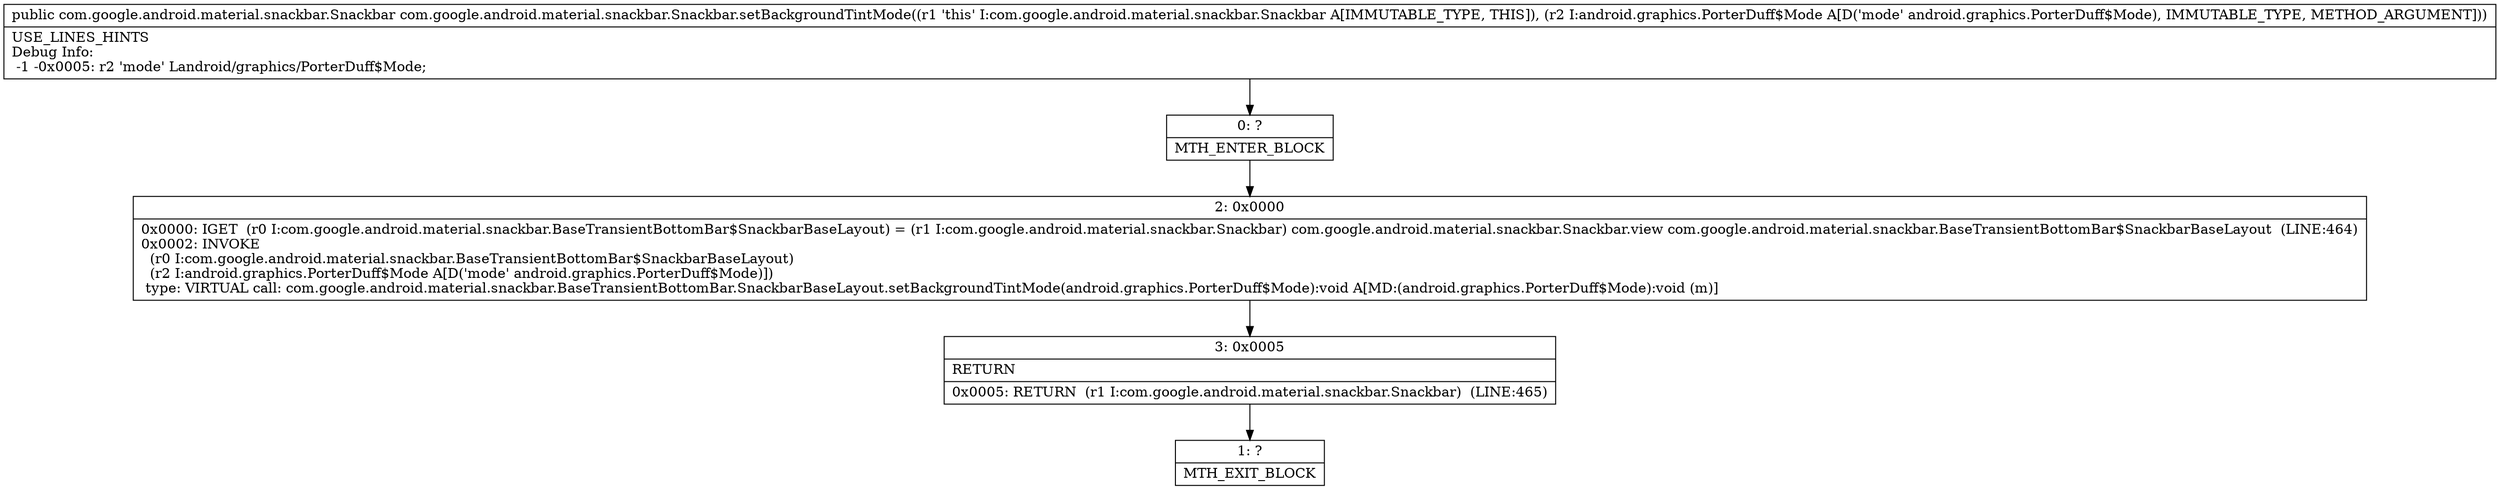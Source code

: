 digraph "CFG forcom.google.android.material.snackbar.Snackbar.setBackgroundTintMode(Landroid\/graphics\/PorterDuff$Mode;)Lcom\/google\/android\/material\/snackbar\/Snackbar;" {
Node_0 [shape=record,label="{0\:\ ?|MTH_ENTER_BLOCK\l}"];
Node_2 [shape=record,label="{2\:\ 0x0000|0x0000: IGET  (r0 I:com.google.android.material.snackbar.BaseTransientBottomBar$SnackbarBaseLayout) = (r1 I:com.google.android.material.snackbar.Snackbar) com.google.android.material.snackbar.Snackbar.view com.google.android.material.snackbar.BaseTransientBottomBar$SnackbarBaseLayout  (LINE:464)\l0x0002: INVOKE  \l  (r0 I:com.google.android.material.snackbar.BaseTransientBottomBar$SnackbarBaseLayout)\l  (r2 I:android.graphics.PorterDuff$Mode A[D('mode' android.graphics.PorterDuff$Mode)])\l type: VIRTUAL call: com.google.android.material.snackbar.BaseTransientBottomBar.SnackbarBaseLayout.setBackgroundTintMode(android.graphics.PorterDuff$Mode):void A[MD:(android.graphics.PorterDuff$Mode):void (m)]\l}"];
Node_3 [shape=record,label="{3\:\ 0x0005|RETURN\l|0x0005: RETURN  (r1 I:com.google.android.material.snackbar.Snackbar)  (LINE:465)\l}"];
Node_1 [shape=record,label="{1\:\ ?|MTH_EXIT_BLOCK\l}"];
MethodNode[shape=record,label="{public com.google.android.material.snackbar.Snackbar com.google.android.material.snackbar.Snackbar.setBackgroundTintMode((r1 'this' I:com.google.android.material.snackbar.Snackbar A[IMMUTABLE_TYPE, THIS]), (r2 I:android.graphics.PorterDuff$Mode A[D('mode' android.graphics.PorterDuff$Mode), IMMUTABLE_TYPE, METHOD_ARGUMENT]))  | USE_LINES_HINTS\lDebug Info:\l  \-1 \-0x0005: r2 'mode' Landroid\/graphics\/PorterDuff$Mode;\l}"];
MethodNode -> Node_0;Node_0 -> Node_2;
Node_2 -> Node_3;
Node_3 -> Node_1;
}

